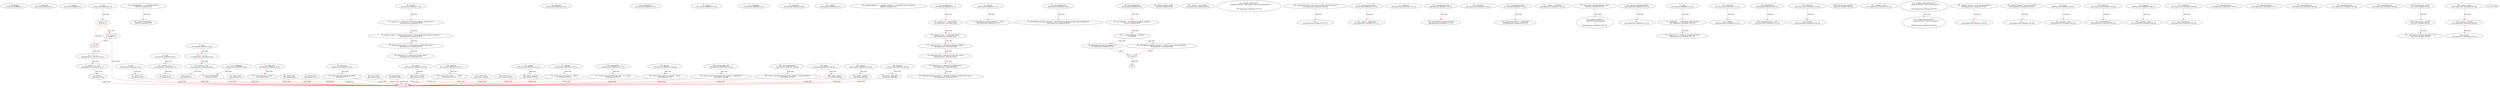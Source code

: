 digraph  {
12 [label="2_ totalSupply\n12-function_definition-3-3", type_label=function_definition];
20 [label="3_ balanceOf\n20-function_definition-4-4", type_label=function_definition];
32 [label="4_ transfer\n32-function_definition-5-5", type_label=function_definition];
64 [label="8_ mul\n64-function_definition-9-16", type_label=function_definition];
82 [label="9_ if_a == 0\n82-if-10-12", type_label=if];
1418 [label="9_ end_if", type_label=end_if];
87 [label="10_ return 0;\n87-return-11-11", type_label=return];
89 [label="12_ c = a * b;\n89-expression_statement-13-13", type_label=expression_statement];
95 [label="13_ assert(c / a == b);\n95-expression_statement-14-14", type_label=expression_statement];
104 [label="14_ return c;\n104-return-15-15", type_label=return];
106 [label="16_ div\n106-function_definition-17-19", type_label=function_definition];
123 [label="17_ return a / b;\n123-return-18-18", type_label=return];
127 [label="19_ sub\n127-function_definition-20-23", type_label=function_definition];
144 [label="20_ assert(b <= a);\n144-expression_statement-21-21", type_label=expression_statement];
151 [label="21_ return a - b;\n151-return-22-22", type_label=return];
155 [label="23_ add\n155-function_definition-24-28", type_label=function_definition];
173 [label="24_ c = a + b;\n173-expression_statement-25-25", type_label=expression_statement];
179 [label="25_ assert(c >= a);\n179-expression_statement-26-26", type_label=expression_statement];
186 [label="26_ return c;\n186-return-27-27", type_label=return];
199 [label="31_ mapping(address => uint256) balances;\n199-new_variable-32-32", type_label=new_variable];
205 [label="32_ uint256 totalSupply_;\n205-new_variable-33-33", type_label=new_variable];
209 [label="33_ totalSupply\n209-function_definition-34-36", type_label=function_definition];
218 [label="34_ return totalSupply_;\n218-return-35-35", type_label=return];
220 [label="36_ transfer\n220-function_definition-37-44", type_label=function_definition];
236 [label="37_ require(_to != address(0), 'Receiving address cannot be 0!');\n236-expression_statement-38-38", type_label=expression_statement];
248 [label="38_ require(_value <= balances[msg.sender], 'Not enough token funds for sender!');\n248-expression_statement-39-39", type_label=expression_statement];
262 [label="39_ balances[msg.sender] = balances[msg.sender].sub(_value);\n262-expression_statement-40-40", type_label=expression_statement];
279 [label="40_ balances[_to] = balances[_to].add(_value);\n279-expression_statement-41-41", type_label=expression_statement];
302 [label="42_ return true;\n302-return-43-43", type_label=return];
305 [label="44_ balanceOf\n305-function_definition-45-47", type_label=function_definition];
319 [label="45_ return balances[_owner];\n319-return-46-46", type_label=return];
326 [label="49_ allowance\n326-function_definition-50-50", type_label=function_definition];
342 [label="50_ transferFrom\n342-function_definition-51-51", type_label=function_definition];
361 [label="51_ approve\n361-function_definition-52-52", type_label=function_definition];
376 [label="52_ totalSupply\n376-function_definition-53-53", type_label=function_definition];
384 [label="53_ balanceOf\n384-function_definition-54-54", type_label=function_definition];
396 [label="54_ transfer\n396-function_definition-55-55", type_label=function_definition];
448 [label="59_ mapping (address => mapping (address => uint256)) internal allowed;\n448-new_variable-60-60", type_label=new_variable];
457 [label="60_ transferFrom\n457-function_definition-61-70", type_label=function_definition];
477 [label="61_ require(_to != address(0));\n477-expression_statement-62-62", type_label=expression_statement];
486 [label="62_ require(_value <= balances[_from]);\n486-expression_statement-63-63", type_label=expression_statement];
495 [label="63_ require(_value <= allowed[_from][msg.sender]);\n495-expression_statement-64-64", type_label=expression_statement];
508 [label="64_ balances[_from] = balances[_from].sub(_value);\n508-expression_statement-65-65", type_label=expression_statement];
521 [label="65_ balances[_to] = balances[_to].add(_value);\n521-expression_statement-66-66", type_label=expression_statement];
534 [label="66_ allowed[_from][msg.sender] = allowed[_from][msg.sender].sub(_value);\n534-expression_statement-67-67", type_label=expression_statement];
563 [label="68_ return true;\n563-return-69-69", type_label=return];
566 [label="70_ approve\n566-function_definition-71-75", type_label=function_definition];
582 [label="71_ allowed[msg.sender][_spender] = _value;\n582-expression_statement-72-72", type_label=expression_statement];
602 [label="73_ return true;\n602-return-74-74", type_label=return];
605 [label="75_ allowance\n605-function_definition-76-78", type_label=function_definition];
622 [label="76_ return allowed[_owner][_spender];\n622-return-77-77", type_label=return];
628 [label="78_ increaseApproval\n628-function_definition-79-83", type_label=function_definition];
644 [label="79_ allowed[msg.sender][_spender] = allowed[msg.sender][_spender].add(_addedValue);\n644-expression_statement-80-80", type_label=expression_statement];
681 [label="81_ return true;\n681-return-82-82", type_label=return];
684 [label="83_ decreaseApproval\n684-function_definition-84-93", type_label=function_definition];
700 [label="84_ uint oldValue = allowed[msg.sender][_spender];\n700-new_variable-85-85", type_label=new_variable];
712 [label="85_ if__subtractedValue > oldValue\n712-if-86-90", type_label=if];
2048 [label="85_ end_if", type_label=end_if];
717 [label="86_ allowed[msg.sender][_spender] = 0;\n717-expression_statement-87-87", type_label=expression_statement];
728 [label="88_ allowed[msg.sender][_spender] = oldValue.sub(_subtractedValue);\n728-expression_statement-89-89", type_label=expression_statement];
759 [label="91_ return true;\n759-return-92-92", type_label=return];
765 [label="95_ address public _owner;\n765-new_variable-96-96", type_label=new_variable];
782 [label="98_ _owner = msg.sender;\n782-expression_statement-99-99", type_label=expression_statement];
796 [label="101_ owner\n796-function_definition-102-104", type_label=function_definition];
805 [label="102_ return _owner;\n805-return-103-103", type_label=return];
807 [label="104_ modifier onlyOwner() {\n        require(isOwner(), \"only owner is able call this function\");\n        _;\n    }\n807-expression_statement-105-108", type_label=expression_statement];
810 [label="105_ require(isOwner(), \"only owner is able call this function\");\n810-expression_statement-106-106", type_label=expression_statement];
819 [label="106_ _;\n819-expression_statement-107-107", type_label=expression_statement];
821 [label="108_ isOwner\n821-function_definition-109-111", type_label=function_definition];
830 [label="109_ return msg.sender == _owner;\n830-return-110-110", type_label=return];
836 [label="111_ renounceOwnership\n836-function_definition-112-115", type_label=function_definition];
839 [label="111_ onlyOwner\n839-expression_statement-112-112", type_label=expression_statement];
850 [label="113_ _owner = address(0);\n850-expression_statement-114-114", type_label=expression_statement];
856 [label="115_ transferOwnership\n856-function_definition-116-118", type_label=function_definition];
863 [label="115_ onlyOwner\n863-expression_statement-116-116", type_label=expression_statement];
866 [label="116_ _transferOwnership(newOwner);\n866-expression_statement-117-117", type_label=expression_statement];
871 [label="118_ _transferOwnership\n871-function_definition-119-123", type_label=function_definition];
879 [label="119_ require(newOwner != address(0));\n879-expression_statement-120-120", type_label=expression_statement];
894 [label="121_ _owner = newOwner;\n894-expression_statement-122-122", type_label=expression_statement];
919 [label="127_ bool public mintingFinished = false;\n919-new_variable-128-128", type_label=new_variable];
926 [label="128_ modifier canMint() {\n    require(!mintingFinished);\n    _;\n  }\n926-expression_statement-129-132", type_label=expression_statement];
929 [label="129_ require(!mintingFinished);\n929-expression_statement-130-130", type_label=expression_statement];
935 [label="130_ _;\n935-expression_statement-131-131", type_label=expression_statement];
937 [label="132_ mint\n937-function_definition-133-139", type_label=function_definition];
947 [label="132_ onlyOwner\n947-expression_statement-133-133", type_label=expression_statement];
949 [label="132_ canMint\n949-expression_statement-133-133", type_label=expression_statement];
957 [label="133_ totalSupply_ = totalSupply_.add(_amount);\n957-expression_statement-134-134", type_label=expression_statement];
966 [label="134_ balances[_to] = balances[_to].add(_amount);\n966-expression_statement-135-135", type_label=expression_statement];
995 [label="137_ return true;\n995-return-138-138", type_label=return];
998 [label="139_ finishMinting\n998-function_definition-140-144", type_label=function_definition];
1000 [label="139_ onlyOwner\n1000-expression_statement-140-140", type_label=expression_statement];
1002 [label="139_ canMint\n1002-expression_statement-140-140", type_label=expression_statement];
1010 [label="140_ mintingFinished = true;\n1010-expression_statement-141-141", type_label=expression_statement];
1017 [label="142_ return true;\n1017-return-143-143", type_label=return];
1030 [label="148_ bool private _paused;\n1030-new_variable-149-149", type_label=new_variable];
1037 [label="150_ _paused = false;\n1037-expression_statement-151-151", type_label=expression_statement];
1042 [label="152_ paused\n1042-function_definition-153-155", type_label=function_definition];
1051 [label="153_ return _paused;\n1051-return-154-154", type_label=return];
1053 [label="155_ modifier whenNotPaused() {\n        require(!_paused, \"must not be paused\");\n        _;\n    }\n1053-expression_statement-156-159", type_label=expression_statement];
1056 [label="156_ require(!_paused, \"must not be paused\");\n1056-expression_statement-157-157", type_label=expression_statement];
1065 [label="157_ _;\n1065-expression_statement-158-158", type_label=expression_statement];
1067 [label="159_ modifier whenPaused() {\n        require(_paused, \"must be paused\");\n        _;\n    }\n1067-expression_statement-160-163", type_label=expression_statement];
1070 [label="160_ require(_paused, \"must be paused\");\n1070-expression_statement-161-161", type_label=expression_statement];
1078 [label="161_ _;\n1078-expression_statement-162-162", type_label=expression_statement];
1080 [label="163_ pause\n1080-function_definition-164-167", type_label=function_definition];
1083 [label="163_ onlyOwner\n1083-expression_statement-164-164", type_label=expression_statement];
1085 [label="163_ whenNotPaused\n1085-expression_statement-164-164", type_label=expression_statement];
1088 [label="164_ _paused = true;\n1088-expression_statement-165-165", type_label=expression_statement];
1095 [label="167_ unpause\n1095-function_definition-168-171", type_label=function_definition];
1097 [label="167_ onlyOwner\n1097-expression_statement-168-168", type_label=expression_statement];
1099 [label="167_ whenPaused\n1099-expression_statement-168-168", type_label=expression_statement];
1103 [label="168_ _paused = false;\n1103-expression_statement-169-169", type_label=expression_statement];
1119 [label="173_ transfer\n1119-function_definition-174-176", type_label=function_definition];
1130 [label="173_ whenNotPaused\n1130-expression_statement-174-174", type_label=expression_statement];
1137 [label="174_ return super.transfer(_to, _value);\n1137-return-175-175", type_label=return];
1146 [label="176_ transferFrom\n1146-function_definition-177-179", type_label=function_definition];
1161 [label="176_ whenNotPaused\n1161-expression_statement-177-177", type_label=expression_statement];
1168 [label="177_ return super.transferFrom(_from, _to, _value);\n1168-return-178-178", type_label=return];
1179 [label="179_ approve\n1179-function_definition-180-182", type_label=function_definition];
1190 [label="179_ whenNotPaused\n1190-expression_statement-180-180", type_label=expression_statement];
1197 [label="180_ return super.approve(_spender, _value);\n1197-return-181-181", type_label=return];
1206 [label="182_ increaseApproval\n1206-function_definition-183-185", type_label=function_definition];
1217 [label="182_ whenNotPaused\n1217-expression_statement-183-183", type_label=expression_statement];
1225 [label="183_ return super.increaseApproval(_spender, _addedValue);\n1225-return-184-184", type_label=return];
1234 [label="185_ decreaseApproval\n1234-function_definition-186-188", type_label=function_definition];
1245 [label="185_ whenNotPaused\n1245-expression_statement-186-186", type_label=expression_statement];
1253 [label="186_ return super.decreaseApproval(_spender, _subtractedValue);\n1253-return-187-187", type_label=return];
1271 [label="190_ string private _name;\n1271-new_variable-191-191", type_label=new_variable];
1276 [label="191_ string private _symbol;\n1276-new_variable-192-192", type_label=new_variable];
1281 [label="192_ uint8 constant private _decimals = 18;\n1281-new_variable-193-193", type_label=new_variable];
1297 [label="194_ _name = name;\n1297-expression_statement-195-195", type_label=expression_statement];
1301 [label="195_ _symbol = symbol;\n1301-expression_statement-196-196", type_label=expression_statement];
1305 [label="196_ pause();\n1305-expression_statement-197-197", type_label=expression_statement];
1308 [label="198_ name\n1308-function_definition-199-201", type_label=function_definition];
1317 [label="199_ return _name;\n1317-return-200-200", type_label=return];
1319 [label="201_ symbol\n1319-function_definition-202-204", type_label=function_definition];
1328 [label="202_ return _symbol;\n1328-return-203-203", type_label=return];
1330 [label="204_ decimals\n1330-function_definition-205-207", type_label=function_definition];
1339 [label="205_ return _decimals;\n1339-return-206-206", type_label=return];
1 [label="0_ start_node", type_label=start];
2 [label="0_ exit_node", type_label=exit];
743;
64 -> 82  [color=red, controlflow_type=next_line, edge_type=CFG_edge, key=0, label=next_line];
82 -> 87  [color=red, controlflow_type=pos_next, edge_type=CFG_edge, key=0, label=pos_next];
82 -> 1418  [color=red, controlflow_type=neg_next, edge_type=CFG_edge, key=0, label=neg_next];
1418 -> 89  [color=red, controlflow_type=next_line, edge_type=CFG_edge, key=0, label=next_line];
87 -> 1418  [color=red, controlflow_type=end_if, edge_type=CFG_edge, key=0, label=end_if];
87 -> 2  [color=red, controlflow_type=return_exit, edge_type=CFG_edge, key=0, label=return_exit];
89 -> 95  [color=red, controlflow_type=next_line, edge_type=CFG_edge, key=0, label=next_line];
95 -> 104  [color=red, controlflow_type=next_line, edge_type=CFG_edge, key=0, label=next_line];
104 -> 2  [color=red, controlflow_type=return_exit, edge_type=CFG_edge, key=0, label=return_exit];
106 -> 123  [color=red, controlflow_type=next_line, edge_type=CFG_edge, key=0, label=next_line];
123 -> 2  [color=red, controlflow_type=return_exit, edge_type=CFG_edge, key=0, label=return_exit];
127 -> 144  [color=red, controlflow_type=next_line, edge_type=CFG_edge, key=0, label=next_line];
144 -> 151  [color=red, controlflow_type=next_line, edge_type=CFG_edge, key=0, label=next_line];
151 -> 2  [color=red, controlflow_type=return_exit, edge_type=CFG_edge, key=0, label=return_exit];
155 -> 173  [color=red, controlflow_type=next_line, edge_type=CFG_edge, key=0, label=next_line];
173 -> 179  [color=red, controlflow_type=next_line, edge_type=CFG_edge, key=0, label=next_line];
179 -> 186  [color=red, controlflow_type=next_line, edge_type=CFG_edge, key=0, label=next_line];
186 -> 2  [color=red, controlflow_type=return_exit, edge_type=CFG_edge, key=0, label=return_exit];
199 -> 205  [color=red, controlflow_type=next_line, edge_type=CFG_edge, key=0, label=next_line];
209 -> 218  [color=red, controlflow_type=next_line, edge_type=CFG_edge, key=0, label=next_line];
218 -> 2  [color=red, controlflow_type=return_exit, edge_type=CFG_edge, key=0, label=return_exit];
220 -> 236  [color=red, controlflow_type=next_line, edge_type=CFG_edge, key=0, label=next_line];
236 -> 248  [color=red, controlflow_type=next_line, edge_type=CFG_edge, key=0, label=next_line];
248 -> 262  [color=red, controlflow_type=next_line, edge_type=CFG_edge, key=0, label=next_line];
262 -> 279  [color=red, controlflow_type=next_line, edge_type=CFG_edge, key=0, label=next_line];
302 -> 2  [color=red, controlflow_type=return_exit, edge_type=CFG_edge, key=0, label=return_exit];
305 -> 319  [color=red, controlflow_type=next_line, edge_type=CFG_edge, key=0, label=next_line];
319 -> 2  [color=red, controlflow_type=return_exit, edge_type=CFG_edge, key=0, label=return_exit];
457 -> 477  [color=red, controlflow_type=next_line, edge_type=CFG_edge, key=0, label=next_line];
477 -> 486  [color=red, controlflow_type=next_line, edge_type=CFG_edge, key=0, label=next_line];
486 -> 495  [color=red, controlflow_type=next_line, edge_type=CFG_edge, key=0, label=next_line];
495 -> 508  [color=red, controlflow_type=next_line, edge_type=CFG_edge, key=0, label=next_line];
508 -> 521  [color=red, controlflow_type=next_line, edge_type=CFG_edge, key=0, label=next_line];
521 -> 534  [color=red, controlflow_type=next_line, edge_type=CFG_edge, key=0, label=next_line];
563 -> 2  [color=red, controlflow_type=return_exit, edge_type=CFG_edge, key=0, label=return_exit];
566 -> 582  [color=red, controlflow_type=next_line, edge_type=CFG_edge, key=0, label=next_line];
602 -> 2  [color=red, controlflow_type=return_exit, edge_type=CFG_edge, key=0, label=return_exit];
605 -> 622  [color=red, controlflow_type=next_line, edge_type=CFG_edge, key=0, label=next_line];
622 -> 2  [color=red, controlflow_type=return_exit, edge_type=CFG_edge, key=0, label=return_exit];
628 -> 644  [color=red, controlflow_type=next_line, edge_type=CFG_edge, key=0, label=next_line];
681 -> 2  [color=red, controlflow_type=return_exit, edge_type=CFG_edge, key=0, label=return_exit];
684 -> 700  [color=red, controlflow_type=next_line, edge_type=CFG_edge, key=0, label=next_line];
700 -> 712  [color=red, controlflow_type=next_line, edge_type=CFG_edge, key=0, label=next_line];
712 -> 717  [color=red, controlflow_type=pos_next, edge_type=CFG_edge, key=0, label=pos_next];
712 -> 728  [color=red, controlflow_type=neg_next, edge_type=CFG_edge, key=0, label=neg_next];
2048 -> 743  [color=red, controlflow_type=next_line, edge_type=CFG_edge, key=0, label=next_line];
717 -> 2048  [color=red, controlflow_type=end_if, edge_type=CFG_edge, key=0, label=end_if];
728 -> 2048  [color=red, controlflow_type=end_if, edge_type=CFG_edge, key=0, label=end_if];
759 -> 2  [color=red, controlflow_type=return_exit, edge_type=CFG_edge, key=0, label=return_exit];
796 -> 805  [color=red, controlflow_type=next_line, edge_type=CFG_edge, key=0, label=next_line];
805 -> 2  [color=red, controlflow_type=return_exit, edge_type=CFG_edge, key=0, label=return_exit];
810 -> 819  [color=red, controlflow_type=next_line, edge_type=CFG_edge, key=0, label=next_line];
821 -> 830  [color=red, controlflow_type=next_line, edge_type=CFG_edge, key=0, label=next_line];
830 -> 2  [color=red, controlflow_type=return_exit, edge_type=CFG_edge, key=0, label=return_exit];
836 -> 850  [color=red, controlflow_type=next_line, edge_type=CFG_edge, key=0, label=next_line];
856 -> 866  [color=red, controlflow_type=next_line, edge_type=CFG_edge, key=0, label=next_line];
871 -> 879  [color=red, controlflow_type=next_line, edge_type=CFG_edge, key=0, label=next_line];
919 -> 926  [color=red, controlflow_type=next_line, edge_type=CFG_edge, key=0, label=next_line];
929 -> 935  [color=red, controlflow_type=next_line, edge_type=CFG_edge, key=0, label=next_line];
937 -> 957  [color=red, controlflow_type=next_line, edge_type=CFG_edge, key=0, label=next_line];
947 -> 949  [color=red, controlflow_type=next_line, edge_type=CFG_edge, key=0, label=next_line];
957 -> 966  [color=red, controlflow_type=next_line, edge_type=CFG_edge, key=0, label=next_line];
995 -> 2  [color=red, controlflow_type=return_exit, edge_type=CFG_edge, key=0, label=return_exit];
998 -> 1010  [color=red, controlflow_type=next_line, edge_type=CFG_edge, key=0, label=next_line];
1000 -> 1002  [color=red, controlflow_type=next_line, edge_type=CFG_edge, key=0, label=next_line];
1017 -> 2  [color=red, controlflow_type=return_exit, edge_type=CFG_edge, key=0, label=return_exit];
1042 -> 1051  [color=red, controlflow_type=next_line, edge_type=CFG_edge, key=0, label=next_line];
1051 -> 2  [color=red, controlflow_type=return_exit, edge_type=CFG_edge, key=0, label=return_exit];
1053 -> 1067  [color=red, controlflow_type=next_line, edge_type=CFG_edge, key=0, label=next_line];
1056 -> 1065  [color=red, controlflow_type=next_line, edge_type=CFG_edge, key=0, label=next_line];
1070 -> 1078  [color=red, controlflow_type=next_line, edge_type=CFG_edge, key=0, label=next_line];
1080 -> 1088  [color=red, controlflow_type=next_line, edge_type=CFG_edge, key=0, label=next_line];
1083 -> 1085  [color=red, controlflow_type=next_line, edge_type=CFG_edge, key=0, label=next_line];
1095 -> 1103  [color=red, controlflow_type=next_line, edge_type=CFG_edge, key=0, label=next_line];
1097 -> 1099  [color=red, controlflow_type=next_line, edge_type=CFG_edge, key=0, label=next_line];
1119 -> 1137  [color=red, controlflow_type=next_line, edge_type=CFG_edge, key=0, label=next_line];
1137 -> 2  [color=red, controlflow_type=return_exit, edge_type=CFG_edge, key=0, label=return_exit];
1146 -> 1168  [color=red, controlflow_type=next_line, edge_type=CFG_edge, key=0, label=next_line];
1168 -> 2  [color=red, controlflow_type=return_exit, edge_type=CFG_edge, key=0, label=return_exit];
1179 -> 1197  [color=red, controlflow_type=next_line, edge_type=CFG_edge, key=0, label=next_line];
1197 -> 2  [color=red, controlflow_type=return_exit, edge_type=CFG_edge, key=0, label=return_exit];
1206 -> 1225  [color=red, controlflow_type=next_line, edge_type=CFG_edge, key=0, label=next_line];
1225 -> 2  [color=red, controlflow_type=return_exit, edge_type=CFG_edge, key=0, label=return_exit];
1234 -> 1253  [color=red, controlflow_type=next_line, edge_type=CFG_edge, key=0, label=next_line];
1253 -> 2  [color=red, controlflow_type=return_exit, edge_type=CFG_edge, key=0, label=return_exit];
1271 -> 1276  [color=red, controlflow_type=next_line, edge_type=CFG_edge, key=0, label=next_line];
1276 -> 1281  [color=red, controlflow_type=next_line, edge_type=CFG_edge, key=0, label=next_line];
1297 -> 1301  [color=red, controlflow_type=next_line, edge_type=CFG_edge, key=0, label=next_line];
1301 -> 1305  [color=red, controlflow_type=next_line, edge_type=CFG_edge, key=0, label=next_line];
1308 -> 1317  [color=red, controlflow_type=next_line, edge_type=CFG_edge, key=0, label=next_line];
1317 -> 2  [color=red, controlflow_type=return_exit, edge_type=CFG_edge, key=0, label=return_exit];
1319 -> 1328  [color=red, controlflow_type=next_line, edge_type=CFG_edge, key=0, label=next_line];
1328 -> 2  [color=red, controlflow_type=return_exit, edge_type=CFG_edge, key=0, label=return_exit];
1330 -> 1339  [color=red, controlflow_type=next_line, edge_type=CFG_edge, key=0, label=next_line];
1339 -> 2  [color=red, controlflow_type=return_exit, edge_type=CFG_edge, key=0, label=return_exit];
}
